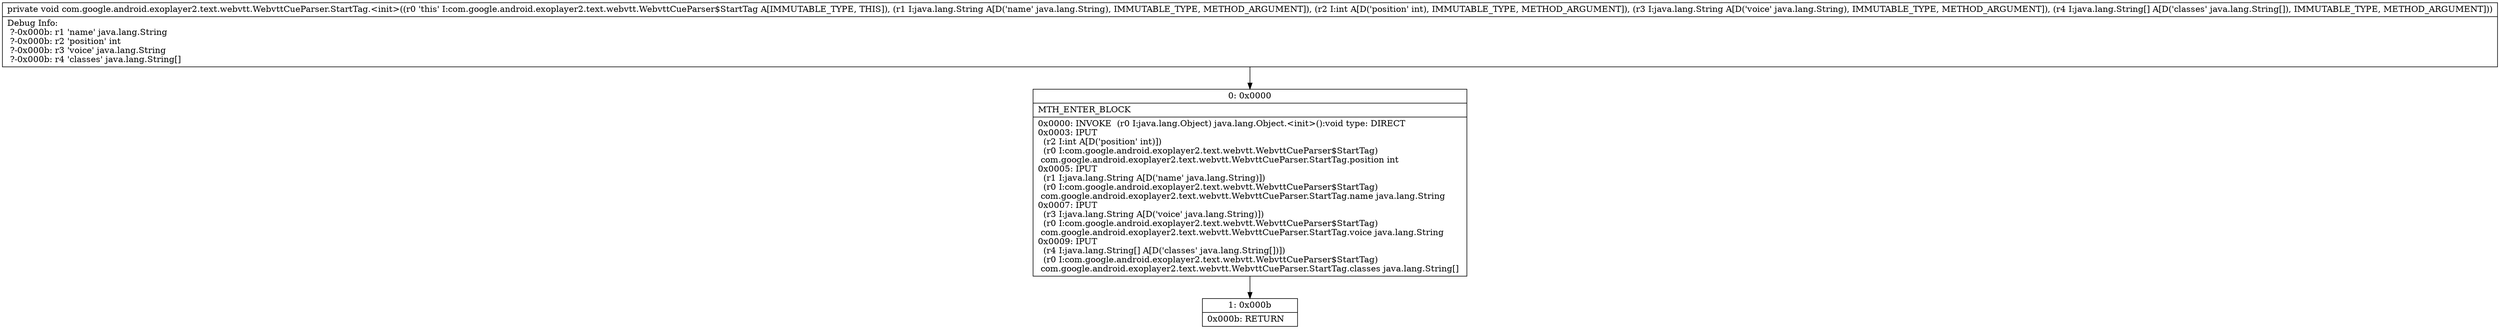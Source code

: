 digraph "CFG forcom.google.android.exoplayer2.text.webvtt.WebvttCueParser.StartTag.\<init\>(Ljava\/lang\/String;ILjava\/lang\/String;[Ljava\/lang\/String;)V" {
Node_0 [shape=record,label="{0\:\ 0x0000|MTH_ENTER_BLOCK\l|0x0000: INVOKE  (r0 I:java.lang.Object) java.lang.Object.\<init\>():void type: DIRECT \l0x0003: IPUT  \l  (r2 I:int A[D('position' int)])\l  (r0 I:com.google.android.exoplayer2.text.webvtt.WebvttCueParser$StartTag)\l com.google.android.exoplayer2.text.webvtt.WebvttCueParser.StartTag.position int \l0x0005: IPUT  \l  (r1 I:java.lang.String A[D('name' java.lang.String)])\l  (r0 I:com.google.android.exoplayer2.text.webvtt.WebvttCueParser$StartTag)\l com.google.android.exoplayer2.text.webvtt.WebvttCueParser.StartTag.name java.lang.String \l0x0007: IPUT  \l  (r3 I:java.lang.String A[D('voice' java.lang.String)])\l  (r0 I:com.google.android.exoplayer2.text.webvtt.WebvttCueParser$StartTag)\l com.google.android.exoplayer2.text.webvtt.WebvttCueParser.StartTag.voice java.lang.String \l0x0009: IPUT  \l  (r4 I:java.lang.String[] A[D('classes' java.lang.String[])])\l  (r0 I:com.google.android.exoplayer2.text.webvtt.WebvttCueParser$StartTag)\l com.google.android.exoplayer2.text.webvtt.WebvttCueParser.StartTag.classes java.lang.String[] \l}"];
Node_1 [shape=record,label="{1\:\ 0x000b|0x000b: RETURN   \l}"];
MethodNode[shape=record,label="{private void com.google.android.exoplayer2.text.webvtt.WebvttCueParser.StartTag.\<init\>((r0 'this' I:com.google.android.exoplayer2.text.webvtt.WebvttCueParser$StartTag A[IMMUTABLE_TYPE, THIS]), (r1 I:java.lang.String A[D('name' java.lang.String), IMMUTABLE_TYPE, METHOD_ARGUMENT]), (r2 I:int A[D('position' int), IMMUTABLE_TYPE, METHOD_ARGUMENT]), (r3 I:java.lang.String A[D('voice' java.lang.String), IMMUTABLE_TYPE, METHOD_ARGUMENT]), (r4 I:java.lang.String[] A[D('classes' java.lang.String[]), IMMUTABLE_TYPE, METHOD_ARGUMENT]))  | Debug Info:\l  ?\-0x000b: r1 'name' java.lang.String\l  ?\-0x000b: r2 'position' int\l  ?\-0x000b: r3 'voice' java.lang.String\l  ?\-0x000b: r4 'classes' java.lang.String[]\l}"];
MethodNode -> Node_0;
Node_0 -> Node_1;
}

